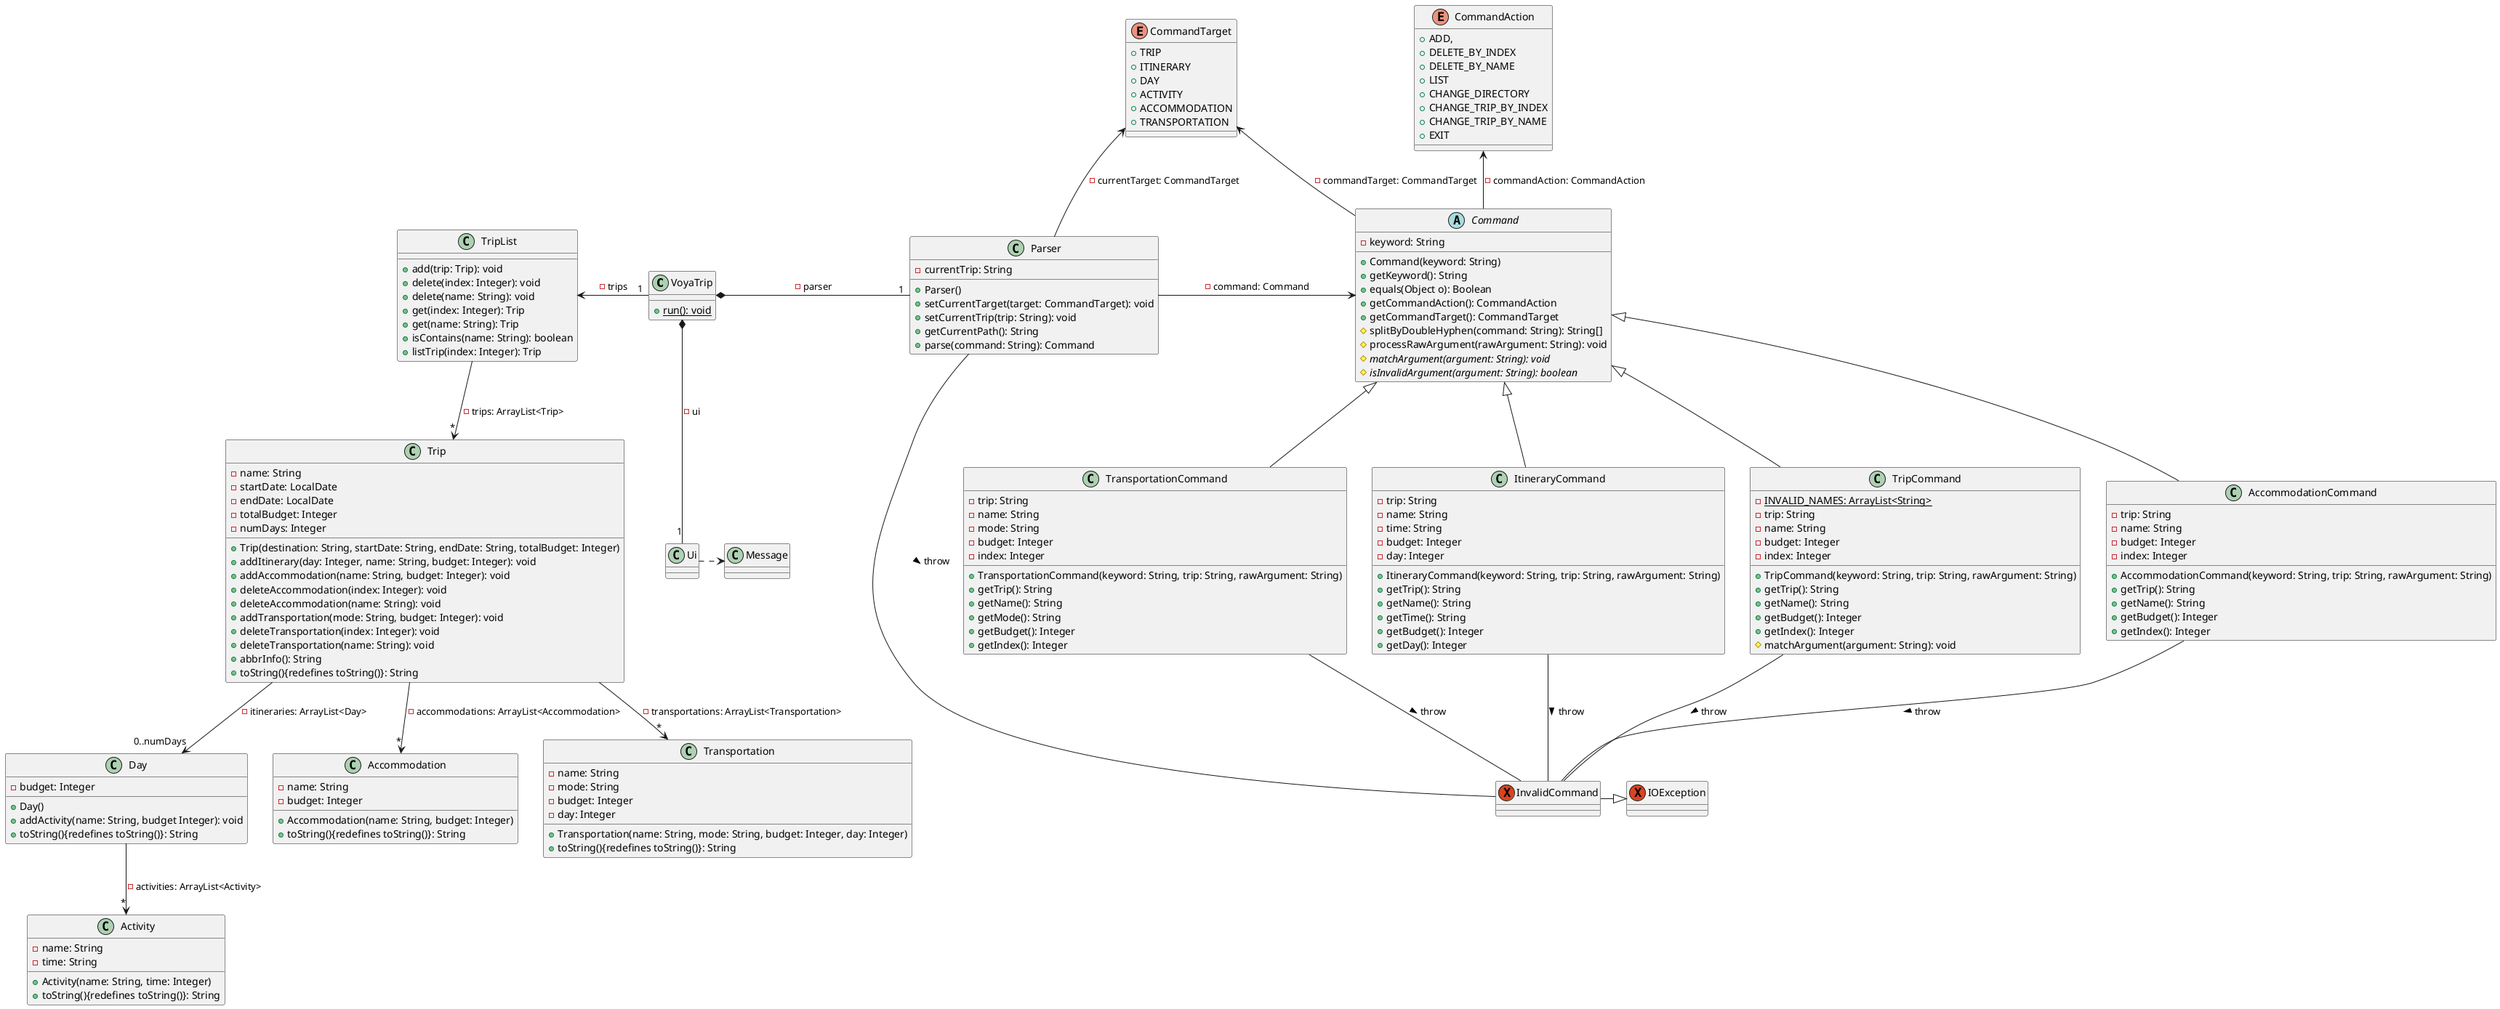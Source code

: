 @startuml
class VoyaTrip {
+ {static} run(): void
}

class Ui

class Message

class Trip{
    - name: String
    - startDate: LocalDate
    - endDate: LocalDate
    - totalBudget: Integer
    - numDays: Integer
    + Trip(destination: String, startDate: String, endDate: String, totalBudget: Integer)
    + addItinerary(day: Integer, name: String, budget: Integer): void
    + addAccommodation(name: String, budget: Integer): void
    + deleteAccommodation(index: Integer): void
    + deleteAccommodation(name: String): void
    + addTransportation(mode: String, budget: Integer): void
    + deleteTransportation(index: Integer): void
    + deleteTransportation(name: String): void
    + abbrInfo(): String
    + toString(){redefines toString()}: String
}

class TripList{
    + add(trip: Trip): void
    + delete(index: Integer): void
    + delete(name: String): void
    + get(index: Integer): Trip
    + get(name: String): Trip
    + isContains(name: String): boolean
    + listTrip(index: Integer): Trip
}

class Day{
    - budget: Integer
    + Day()
    + addActivity(name: String, budget Integer): void
    + toString(){redefines toString()}: String
}

class Activity{
    - name: String
    - time: String
    + Activity(name: String, time: Integer)
    + toString(){redefines toString()}: String
}

class Accommodation{
    - name: String
    - budget: Integer
    + Accommodation(name: String, budget: Integer)
    + toString(){redefines toString()}: String
}

class Transportation{
    - name: String
    - mode: String
    - budget: Integer
    - day: Integer
    + Transportation(name: String, mode: String, budget: Integer, day: Integer)
    + toString(){redefines toString()}: String
}

enum CommandTarget {
    + TRIP
    + ITINERARY
    + DAY
    + ACTIVITY
    + ACCOMMODATION
    + TRANSPORTATION
}

enum CommandAction {
    + ADD,
    + DELETE_BY_INDEX
    + DELETE_BY_NAME
    + LIST
    + CHANGE_DIRECTORY
    + CHANGE_TRIP_BY_INDEX
    + CHANGE_TRIP_BY_NAME
    + EXIT
}

class Parser {
    - currentTrip: String
    + Parser()
    + setCurrentTarget(target: CommandTarget): void
    + setCurrentTrip(trip: String): void
    + getCurrentPath(): String
    + parse(command: String): Command
}

abstract class Command {
    - keyword: String
    + Command(keyword: String)
    + getKeyword(): String
    + equals(Object o): Boolean
    + getCommandAction(): CommandAction
    + getCommandTarget(): CommandTarget
    # splitByDoubleHyphen(command: String): String[]
    # processRawArgument(rawArgument: String): void
    # matchArgument(argument: String): void {abstract}
    # isInvalidArgument(argument: String): boolean {abstract}
}

class AccommodationCommand extends Command {
    - trip: String
    - name: String
    - budget: Integer
    - index: Integer
    + AccommodationCommand(keyword: String, trip: String, rawArgument: String)
    + getTrip(): String
    + getName(): String
    + getBudget(): Integer
    + getIndex(): Integer
}

class TransportationCommand extends Command {
    - trip: String
    - name: String
    - mode: String
    - budget: Integer
    - index: Integer
    + TransportationCommand(keyword: String, trip: String, rawArgument: String)
    + getTrip(): String
    + getName(): String
    + getMode(): String
    + getBudget(): Integer
    + getIndex(): Integer
}

class ItineraryCommand extends Command {
    - trip: String
    - name: String
    - time: String
    - budget: Integer
    - day: Integer
    + ItineraryCommand(keyword: String, trip: String, rawArgument: String)
    + getTrip(): String
    + getName(): String
    + getTime(): String
    + getBudget(): Integer
    + getDay(): Integer
}

class TripCommand extends Command {
    - INVALID_NAMES: ArrayList<String> {static}
    - trip: String
    - name: String
    - budget: Integer
    - index: Integer
    + TripCommand(keyword: String, trip: String, rawArgument: String)
    + getTrip(): String
    + getName(): String
    + getBudget(): Integer
    + getIndex(): Integer
    # matchArgument(argument: String): void
}

exception IOException
exception InvalidCommand

InvalidCommand -|> IOException

TripList <- "1" VoyaTrip : - trips

TripList --> "*" Trip : - trips: ArrayList<Trip>
VoyaTrip *-right- "1" Parser : -parser
VoyaTrip *-down- "1" Ui : -ui

Ui .> Message

Parser -up-> CommandTarget: - currentTarget: CommandTarget
Parser -> Command : - command: Command
Parser -- InvalidCommand : > throw
Command -up-> CommandTarget: - commandTarget: CommandTarget
Command -up-> CommandAction: - commandAction: CommandAction
AccommodationCommand -- InvalidCommand : > throw
ItineraryCommand -- InvalidCommand : > throw
TransportationCommand -- InvalidCommand : > throw
TripCommand -- InvalidCommand : > throw

Trip --> "0..numDays" Day : - itineraries: ArrayList<Day>
Day --> "*" Activity : - activities: ArrayList<Activity>
Trip --> "*" Accommodation : - accommodations: ArrayList<Accommodation>
Trip --> "*" Transportation : - transportations: ArrayList<Transportation>


@enduml